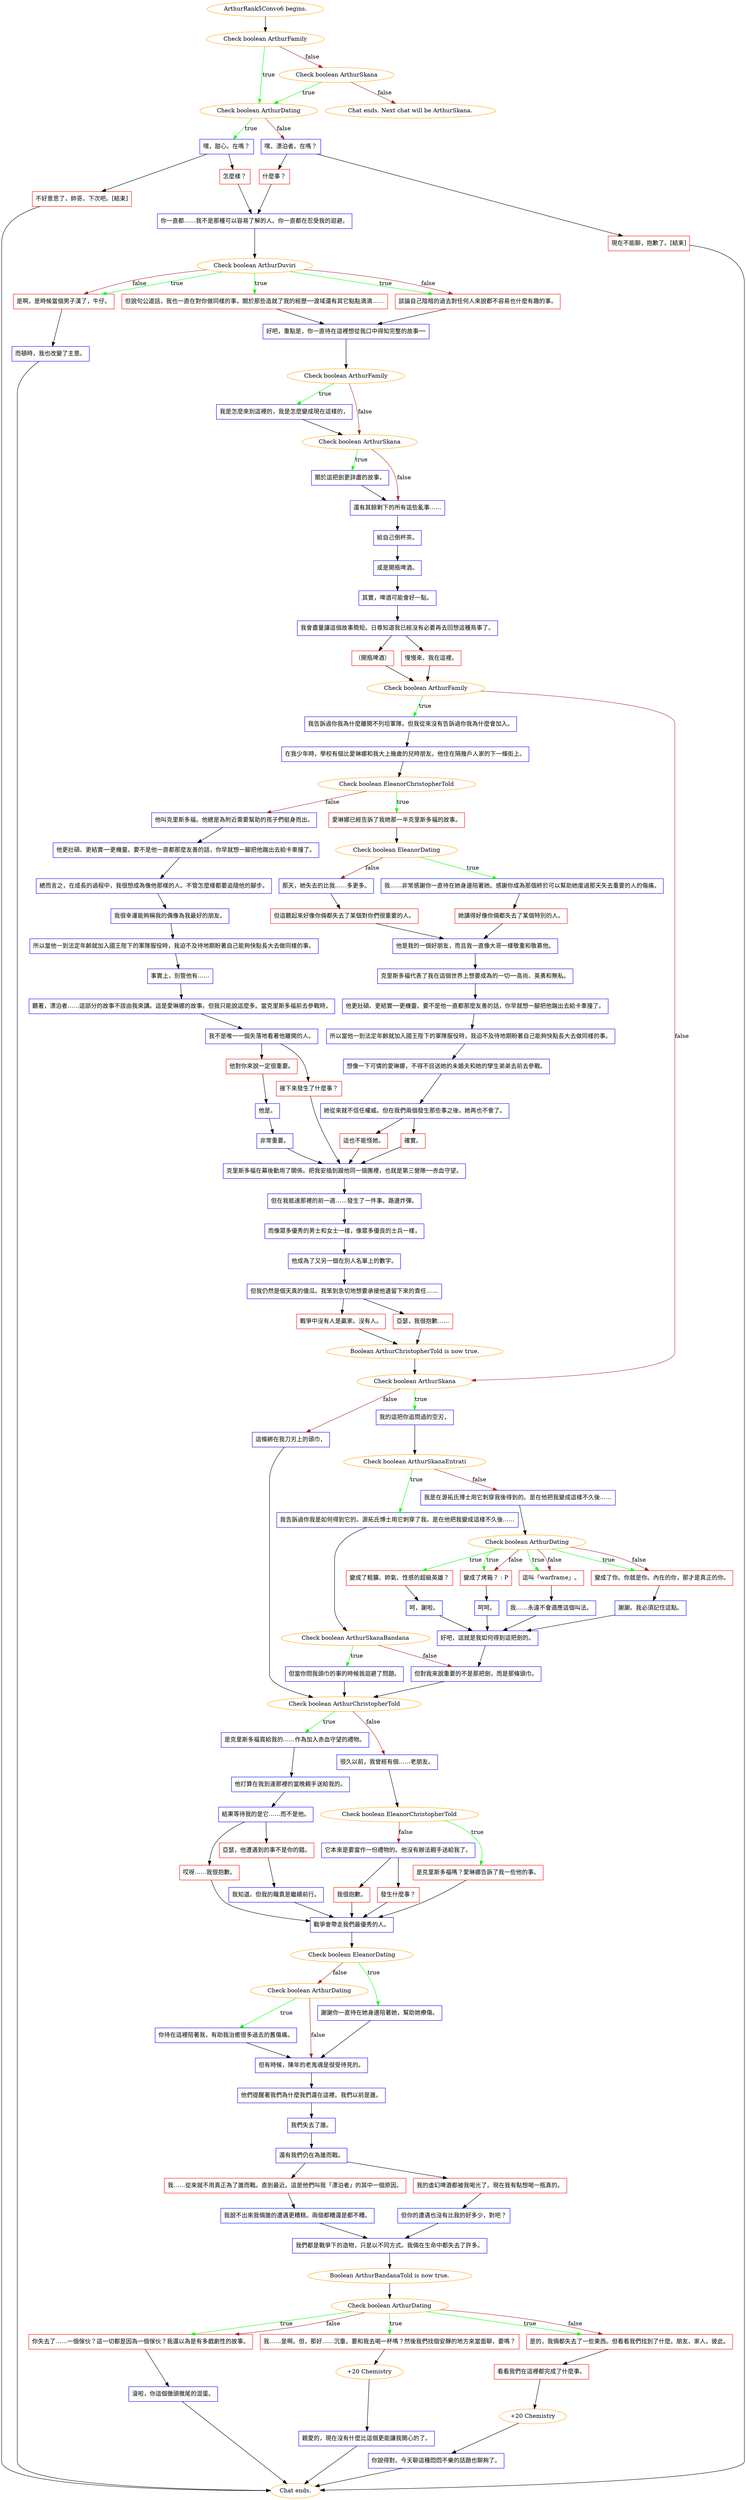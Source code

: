 digraph {
	"ArthurRank5Convo6 begins." [color=orange];
		"ArthurRank5Convo6 begins." -> j2984817878;
	j2984817878 [label="Check boolean ArthurFamily",color=orange];
		j2984817878 -> j4157413420 [label=true,color=green];
		j2984817878 -> j3896239815 [label=false,color=brown];
	j4157413420 [label="Check boolean ArthurDating",color=orange];
		j4157413420 -> j3717642092 [label=true,color=green];
		j4157413420 -> j3827787656 [label=false,color=brown];
	j3896239815 [label="Check boolean ArthurSkana",color=orange];
		j3896239815 -> j4157413420 [label=true,color=green];
		j3896239815 -> "Chat ends. Next chat will be ArthurSkana." [label=false,color=brown];
	j3717642092 [label="嘿，甜心。在嗎？",shape=box,color=blue];
		j3717642092 -> j411236457;
		j3717642092 -> j1658922848;
	j3827787656 [label="嘿，漂泊者。在嗎？",shape=box,color=blue];
		j3827787656 -> j570981713;
		j3827787656 -> j1669746687;
	"Chat ends. Next chat will be ArthurSkana." [color=orange];
	j411236457 [label="怎麼樣？",shape=box,color=red];
		j411236457 -> j82302586;
	j1658922848 [label="不好意思了，帥哥。下次吧。[結束]",shape=box,color=red];
		j1658922848 -> "Chat ends.";
	j570981713 [label="什麼事？",shape=box,color=red];
		j570981713 -> j82302586;
	j1669746687 [label="現在不能聊，抱歉了。[結束]",shape=box,color=red];
		j1669746687 -> "Chat ends.";
	j82302586 [label="你一直都……我不是那種可以容易了解的人。你一直都在忍受我的迴避。",shape=box,color=blue];
		j82302586 -> j4268468579;
	"Chat ends." [color=orange];
	j4268468579 [label="Check boolean ArthurDuviri",color=orange];
		j4268468579 -> j3851773860 [label=true,color=green];
		j4268468579 -> j374898641 [label=true,color=green];
		j4268468579 -> j1985774640 [label=true,color=green];
		j4268468579 -> j374898641 [label=false,color=brown];
		j4268468579 -> j1985774640 [label=false,color=brown];
	j3851773860 [label="但說句公道話，我也一直在對你做同樣的事，關於那些造就了我的經歷──渡域還有其它點點滴滴……",shape=box,color=red];
		j3851773860 -> j871520127;
	j374898641 [label="談論自己陰暗的過去對任何人來說都不容易也什麼有趣的事。",shape=box,color=red];
		j374898641 -> j871520127;
	j1985774640 [label="是啊。是時候當個男子漢了，牛仔。",shape=box,color=red];
		j1985774640 -> j3530962358;
	j871520127 [label="好吧，重點是，你一直待在這裡想從我口中得知完整的故事──",shape=box,color=blue];
		j871520127 -> j3485586582;
	j3530962358 [label="而頓時，我也改變了主意。",shape=box,color=blue];
		j3530962358 -> "Chat ends.";
	j3485586582 [label="Check boolean ArthurFamily",color=orange];
		j3485586582 -> j1801453067 [label=true,color=green];
		j3485586582 -> j2796563639 [label=false,color=brown];
	j1801453067 [label="我是怎麼來到這裡的，我是怎麼變成現在這樣的，",shape=box,color=blue];
		j1801453067 -> j2796563639;
	j2796563639 [label="Check boolean ArthurSkana",color=orange];
		j2796563639 -> j2625998164 [label=true,color=green];
		j2796563639 -> j894970846 [label=false,color=brown];
	j2625998164 [label="關於這把劍更詳盡的故事，",shape=box,color=blue];
		j2625998164 -> j894970846;
	j894970846 [label="還有其餘剩下的所有這些亂事……",shape=box,color=blue];
		j894970846 -> j2553710147;
	j2553710147 [label="給自己倒杯茶。",shape=box,color=blue];
		j2553710147 -> j1778123331;
	j1778123331 [label="或是開瓶啤酒。",shape=box,color=blue];
		j1778123331 -> j854923634;
	j854923634 [label="其實，啤酒可能會好一點。",shape=box,color=blue];
		j854923634 -> j1732578759;
	j1732578759 [label="我會盡量讓這個故事簡短。日尊知道我已經沒有必要再去回想這種鳥事了。",shape=box,color=blue];
		j1732578759 -> j2159260066;
		j1732578759 -> j3234131252;
	j2159260066 [label="（開瓶啤酒）",shape=box,color=red];
		j2159260066 -> j4086938959;
	j3234131252 [label="慢慢來。我在這裡。",shape=box,color=red];
		j3234131252 -> j4086938959;
	j4086938959 [label="Check boolean ArthurFamily",color=orange];
		j4086938959 -> j2017961704 [label=true,color=green];
		j4086938959 -> j2087815095 [label=false,color=brown];
	j2017961704 [label="我告訴過你我為什麼離開不列坦軍隊。但我從來沒有告訴過你我為什麼會加入。",shape=box,color=blue];
		j2017961704 -> j407102685;
	j2087815095 [label="Check boolean ArthurSkana",color=orange];
		j2087815095 -> j1930551674 [label=true,color=green];
		j2087815095 -> j2651988970 [label=false,color=brown];
	j407102685 [label="在我少年時，學校有個比愛琳娜和我大上幾歲的兒時朋友。他住在隔幾戶人家的下一條街上。",shape=box,color=blue];
		j407102685 -> j2612789419;
	j1930551674 [label="我的這把你追問過的空刃，",shape=box,color=blue];
		j1930551674 -> j573379373;
	j2651988970 [label="這條綁在我刀刃上的頭巾，",shape=box,color=blue];
		j2651988970 -> j2992697478;
	j2612789419 [label="Check boolean EleanorChristopherTold",color=orange];
		j2612789419 -> j947784744 [label=true,color=green];
		j2612789419 -> j3798770182 [label=false,color=brown];
	j573379373 [label="Check boolean ArthurSkanaEntrati",color=orange];
		j573379373 -> j1663894540 [label=true,color=green];
		j573379373 -> j1698464630 [label=false,color=brown];
	j2992697478 [label="Check boolean ArthurChristopherTold",color=orange];
		j2992697478 -> j4166472877 [label=true,color=green];
		j2992697478 -> j1452689920 [label=false,color=brown];
	j947784744 [label="愛琳娜已經告訴了我她那一半克里斯多福的故事。",shape=box,color=red];
		j947784744 -> j3942852527;
	j3798770182 [label="他叫克里斯多福。他總是為附近需要幫助的孩子們挺身而出。",shape=box,color=blue];
		j3798770182 -> j4135467322;
	j1663894540 [label="我告訴過你我是如何得到它的。源拓氏博士用它刺穿了我。是在他把我變成這樣不久後……",shape=box,color=blue];
		j1663894540 -> j1155178087;
	j1698464630 [label="我是在源拓氏博士用它刺穿我後得到的。是在他把我變成這樣不久後……",shape=box,color=blue];
		j1698464630 -> j2152665641;
	j4166472877 [label="是克里斯多福買給我的……作為加入赤血守望的禮物。",shape=box,color=blue];
		j4166472877 -> j188283664;
	j1452689920 [label="很久以前，我曾經有個……老朋友。",shape=box,color=blue];
		j1452689920 -> j48317872;
	j3942852527 [label="Check boolean EleanorDating",color=orange];
		j3942852527 -> j274938073 [label=true,color=green];
		j3942852527 -> j705893151 [label=false,color=brown];
	j4135467322 [label="他更壯碩、更結實──更機靈。要不是他一直都那麼友善的話，你早就想一腳把他踹出去給卡車撞了。",shape=box,color=blue];
		j4135467322 -> j2762659989;
	j1155178087 [label="Check boolean ArthurSkanaBandana",color=orange];
		j1155178087 -> j950157406 [label=true,color=green];
		j1155178087 -> j321186141 [label=false,color=brown];
	j2152665641 [label="Check boolean ArthurDating",color=orange];
		j2152665641 -> j1808089084 [label=true,color=green];
		j2152665641 -> j2996318482 [label=true,color=green];
		j2152665641 -> j594373230 [label=true,color=green];
		j2152665641 -> j2370489182 [label=true,color=green];
		j2152665641 -> j2996318482 [label=false,color=brown];
		j2152665641 -> j594373230 [label=false,color=brown];
		j2152665641 -> j2370489182 [label=false,color=brown];
	j188283664 [label="他打算在我到達那裡的當晚親手送給我的。",shape=box,color=blue];
		j188283664 -> j2706285067;
	j48317872 [label="Check boolean EleanorChristopherTold",color=orange];
		j48317872 -> j73602407 [label=true,color=green];
		j48317872 -> j1577345049 [label=false,color=brown];
	j274938073 [label="我……非常感謝你一直待在她身邊陪著她。感謝你成為那個終於可以幫助她度過那天失去重要的人的傷痛。",shape=box,color=blue];
		j274938073 -> j4207650462;
	j705893151 [label="那天，她失去的比我……多更多。",shape=box,color=blue];
		j705893151 -> j3988535757;
	j2762659989 [label="總而言之，在成長的過程中，我很想成為像他那樣的人。不管怎麼樣都要追隨他的腳步。",shape=box,color=blue];
		j2762659989 -> j4240345072;
	j950157406 [label="但當你問我頭巾的事的時候我迴避了問題。",shape=box,color=blue];
		j950157406 -> j2992697478;
	j321186141 [label="但對我來說重要的不是那把劍，而是那條頭巾。",shape=box,color=blue];
		j321186141 -> j2992697478;
	j1808089084 [label="變成了粗獷、帥氣、性感的超級英雄？",shape=box,color=red];
		j1808089084 -> j2933146811;
	j2996318482 [label="變成了烤箱？ : P",shape=box,color=red];
		j2996318482 -> j4175035508;
	j594373230 [label="這叫「warframe」。",shape=box,color=red];
		j594373230 -> j3682251087;
	j2370489182 [label="變成了你。你就是你。內在的你，那才是真正的你。",shape=box,color=red];
		j2370489182 -> j3619774441;
	j2706285067 [label="結果等待我的是它……而不是他。",shape=box,color=blue];
		j2706285067 -> j270602444;
		j2706285067 -> j3575641606;
	j73602407 [label="是克里斯多福嗎？愛琳娜告訴了我一些他的事。",shape=box,color=red];
		j73602407 -> j2899401927;
	j1577345049 [label="它本來是要當作一份禮物的。他沒有辦法親手送給我了。",shape=box,color=blue];
		j1577345049 -> j3368641712;
		j1577345049 -> j1487995862;
	j4207650462 [label="她講得好像你倆都失去了某個特別的人。",shape=box,color=red];
		j4207650462 -> j2156249732;
	j3988535757 [label="但這聽起來好像你倆都失去了某個對你們很重要的人。",shape=box,color=red];
		j3988535757 -> j2156249732;
	j4240345072 [label="我很幸運能夠稱我的偶像為我最好的朋友。",shape=box,color=blue];
		j4240345072 -> j1767551218;
	j2933146811 [label="呵，謝啦。",shape=box,color=blue];
		j2933146811 -> j1529004518;
	j4175035508 [label="呵呵。",shape=box,color=blue];
		j4175035508 -> j1529004518;
	j3682251087 [label="我……永遠不會適應這個叫法。",shape=box,color=blue];
		j3682251087 -> j1529004518;
	j3619774441 [label="謝謝。我必須記住這點。",shape=box,color=blue];
		j3619774441 -> j1529004518;
	j270602444 [label="亞瑟，他遭遇到的事不是你的錯。",shape=box,color=red];
		j270602444 -> j2282448332;
	j3575641606 [label="哎呀……我很抱歉。",shape=box,color=red];
		j3575641606 -> j2899401927;
	j2899401927 [label="戰爭會帶走我們最優秀的人。",shape=box,color=blue];
		j2899401927 -> j2805899123;
	j3368641712 [label="發生什麼事？",shape=box,color=red];
		j3368641712 -> j2899401927;
	j1487995862 [label="我很抱歉。",shape=box,color=red];
		j1487995862 -> j2899401927;
	j2156249732 [label="他是我的一個好朋友，而且我一直像大哥一樣敬重和敬慕他。",shape=box,color=blue];
		j2156249732 -> j1328962615;
	j1767551218 [label="所以當他一到法定年齡就加入國王陛下的軍隊服役時，我迫不及待地期盼著自己能夠快點長大去做同樣的事。",shape=box,color=blue];
		j1767551218 -> j2032449480;
	j1529004518 [label="好吧，這就是我如何得到這把劍的。",shape=box,color=blue];
		j1529004518 -> j321186141;
	j2282448332 [label="我知道。但我的職責是繼續前行。",shape=box,color=blue];
		j2282448332 -> j2899401927;
	j2805899123 [label="Check boolean EleanorDating",color=orange];
		j2805899123 -> j3339668374 [label=true,color=green];
		j2805899123 -> j2168071639 [label=false,color=brown];
	j1328962615 [label="克里斯多福代表了我在這個世界上想要成為的一切──高尚、英勇和無私。",shape=box,color=blue];
		j1328962615 -> j3666082742;
	j2032449480 [label="事實上，別管他有……",shape=box,color=blue];
		j2032449480 -> j4224099008;
	j3339668374 [label="謝謝你一直待在她身邊陪著她，幫助她療傷。",shape=box,color=blue];
		j3339668374 -> j1483544076;
	j2168071639 [label="Check boolean ArthurDating",color=orange];
		j2168071639 -> j1427575772 [label=true,color=green];
		j2168071639 -> j1483544076 [label=false,color=brown];
	j3666082742 [label="他更壯碩、更結實──更機靈。要不是他一直都那麼友善的話，你早就想一腳把他踹出去給卡車撞了。",shape=box,color=blue];
		j3666082742 -> j3673945719;
	j4224099008 [label="聽著，漂泊者……這部分的故事不該由我來講。這是愛琳娜的故事。但我只能說這麼多。當克里斯多福前去參戰時，",shape=box,color=blue];
		j4224099008 -> j613790810;
	j1483544076 [label="但有時候，陳年的老鬼魂是很受待見的。",shape=box,color=blue];
		j1483544076 -> j2181028824;
	j1427575772 [label="你待在這裡陪著我，有助我治癒很多過去的舊傷痛。",shape=box,color=blue];
		j1427575772 -> j1483544076;
	j3673945719 [label="所以當他一到法定年齡就加入國王陛下的軍隊服役時，我迫不及待地期盼著自己能夠快點長大去做同樣的事。",shape=box,color=blue];
		j3673945719 -> j1679015744;
	j613790810 [label="我不是唯一一個失落地看著他離開的人。",shape=box,color=blue];
		j613790810 -> j3144184610;
		j613790810 -> j149597914;
	j2181028824 [label="他們提醒著我們為什麼我們還在這裡。我們以前是誰。",shape=box,color=blue];
		j2181028824 -> j164590628;
	j1679015744 [label="想像一下可憐的愛琳娜，不得不目送她的未婚夫和她的孿生弟弟去前去參戰。",shape=box,color=blue];
		j1679015744 -> j883004847;
	j3144184610 [label="他對你來說一定很重要。",shape=box,color=red];
		j3144184610 -> j1188313043;
	j149597914 [label="接下來發生了什麼事？",shape=box,color=red];
		j149597914 -> j547978326;
	j164590628 [label="我們失去了誰。",shape=box,color=blue];
		j164590628 -> j1409654957;
	j883004847 [label="她從來就不信任權威。但在我們兩個發生那些事之後，她再也不會了。",shape=box,color=blue];
		j883004847 -> j3744953138;
		j883004847 -> j3657552583;
	j1188313043 [label="他是。",shape=box,color=blue];
		j1188313043 -> j2313769032;
	j547978326 [label="克里斯多福在幕後動用了關係。把我安插到跟他同一個團裡，也就是第三營隊──赤血守望。",shape=box,color=blue];
		j547978326 -> j1049014864;
	j1409654957 [label="還有我們仍在為誰而戰。",shape=box,color=blue];
		j1409654957 -> j879715279;
		j1409654957 -> j943671017;
	j3744953138 [label="這也不能怪她。",shape=box,color=red];
		j3744953138 -> j547978326;
	j3657552583 [label="確實。",shape=box,color=red];
		j3657552583 -> j547978326;
	j2313769032 [label="非常重要。",shape=box,color=blue];
		j2313769032 -> j547978326;
	j1049014864 [label="但在我抵達那裡的前一週……發生了一件事。路邊炸彈。",shape=box,color=blue];
		j1049014864 -> j1030232264;
	j879715279 [label="我……從來就不用真正為了誰而戰。直到最近。這是他們叫我「漂泊者」的其中一個原因。",shape=box,color=red];
		j879715279 -> j3929315001;
	j943671017 [label="我的虛幻啤酒都被我喝光了。現在我有點想喝一瓶真的。",shape=box,color=red];
		j943671017 -> j4206297319;
	j1030232264 [label="而像眾多優秀的男士和女士一樣，像眾多優良的士兵一樣，",shape=box,color=blue];
		j1030232264 -> j2252184104;
	j3929315001 [label="我說不出來我倆誰的遭遇更糟糕。兩個都糟還是都不糟。",shape=box,color=blue];
		j3929315001 -> j2257148605;
	j4206297319 [label="但你的遭遇也沒有比我的好多少，對吧？",shape=box,color=blue];
		j4206297319 -> j2257148605;
	j2252184104 [label="他成為了又另一個在別人名單上的數字。",shape=box,color=blue];
		j2252184104 -> j1319189543;
	j2257148605 [label="我們都是戰爭下的造物，只是以不同方式。我倆在生命中都失去了許多。",shape=box,color=blue];
		j2257148605 -> j1281364465;
	j1319189543 [label="但我仍然是個天真的傻瓜。我笨到急切地想要承接他遺留下來的責任……",shape=box,color=blue];
		j1319189543 -> j2324431435;
		j1319189543 -> j4240599446;
	j1281364465 [label="Boolean ArthurBandanaTold is now true.",color=orange];
		j1281364465 -> j3448648322;
	j2324431435 [label="亞瑟，我很抱歉……",shape=box,color=red];
		j2324431435 -> j2305865120;
	j4240599446 [label="戰爭中沒有人是贏家。沒有人。",shape=box,color=red];
		j4240599446 -> j2305865120;
	j3448648322 [label="Check boolean ArthurDating",color=orange];
		j3448648322 -> j871911654 [label=true,color=green];
		j3448648322 -> j2230586063 [label=true,color=green];
		j3448648322 -> j2278716604 [label=true,color=green];
		j3448648322 -> j2230586063 [label=false,color=brown];
		j3448648322 -> j2278716604 [label=false,color=brown];
	j2305865120 [label="Boolean ArthurChristopherTold is now true.",color=orange];
		j2305865120 -> j2087815095;
	j871911654 [label="我……是啊。但，那好……沉重。要和我去喝一杯嗎？然後我們找個安靜的地方來當面聊，要嗎？",shape=box,color=red];
		j871911654 -> j413834320;
	j2230586063 [label="是的，我倆都失去了一些東西。但看看我們找到了什麼。朋友、家人。彼此。",shape=box,color=red];
		j2230586063 -> j2714396979;
	j2278716604 [label="你失去了……一個傢伙？這一切都是因為一個傢伙？我還以為是有多戲劇性的故事。",shape=box,color=red];
		j2278716604 -> j193831474;
	j413834320 [label="+20 Chemistry",color=orange];
		j413834320 -> j348147481;
	j2714396979 [label="看看我們在這裡都完成了什麼事。",shape=box,color=red];
		j2714396979 -> j2204581006;
	j193831474 [label="滾啦，你這個徹頭徹尾的混蛋。",shape=box,color=blue];
		j193831474 -> "Chat ends.";
	j348147481 [label="親愛的，現在沒有什麼比這個更能讓我開心的了。",shape=box,color=blue];
		j348147481 -> "Chat ends.";
	j2204581006 [label="+20 Chemistry",color=orange];
		j2204581006 -> j3363782471;
	j3363782471 [label="你說得對。今天聊這種悶悶不樂的話題也聊夠了。",shape=box,color=blue];
		j3363782471 -> "Chat ends.";
}